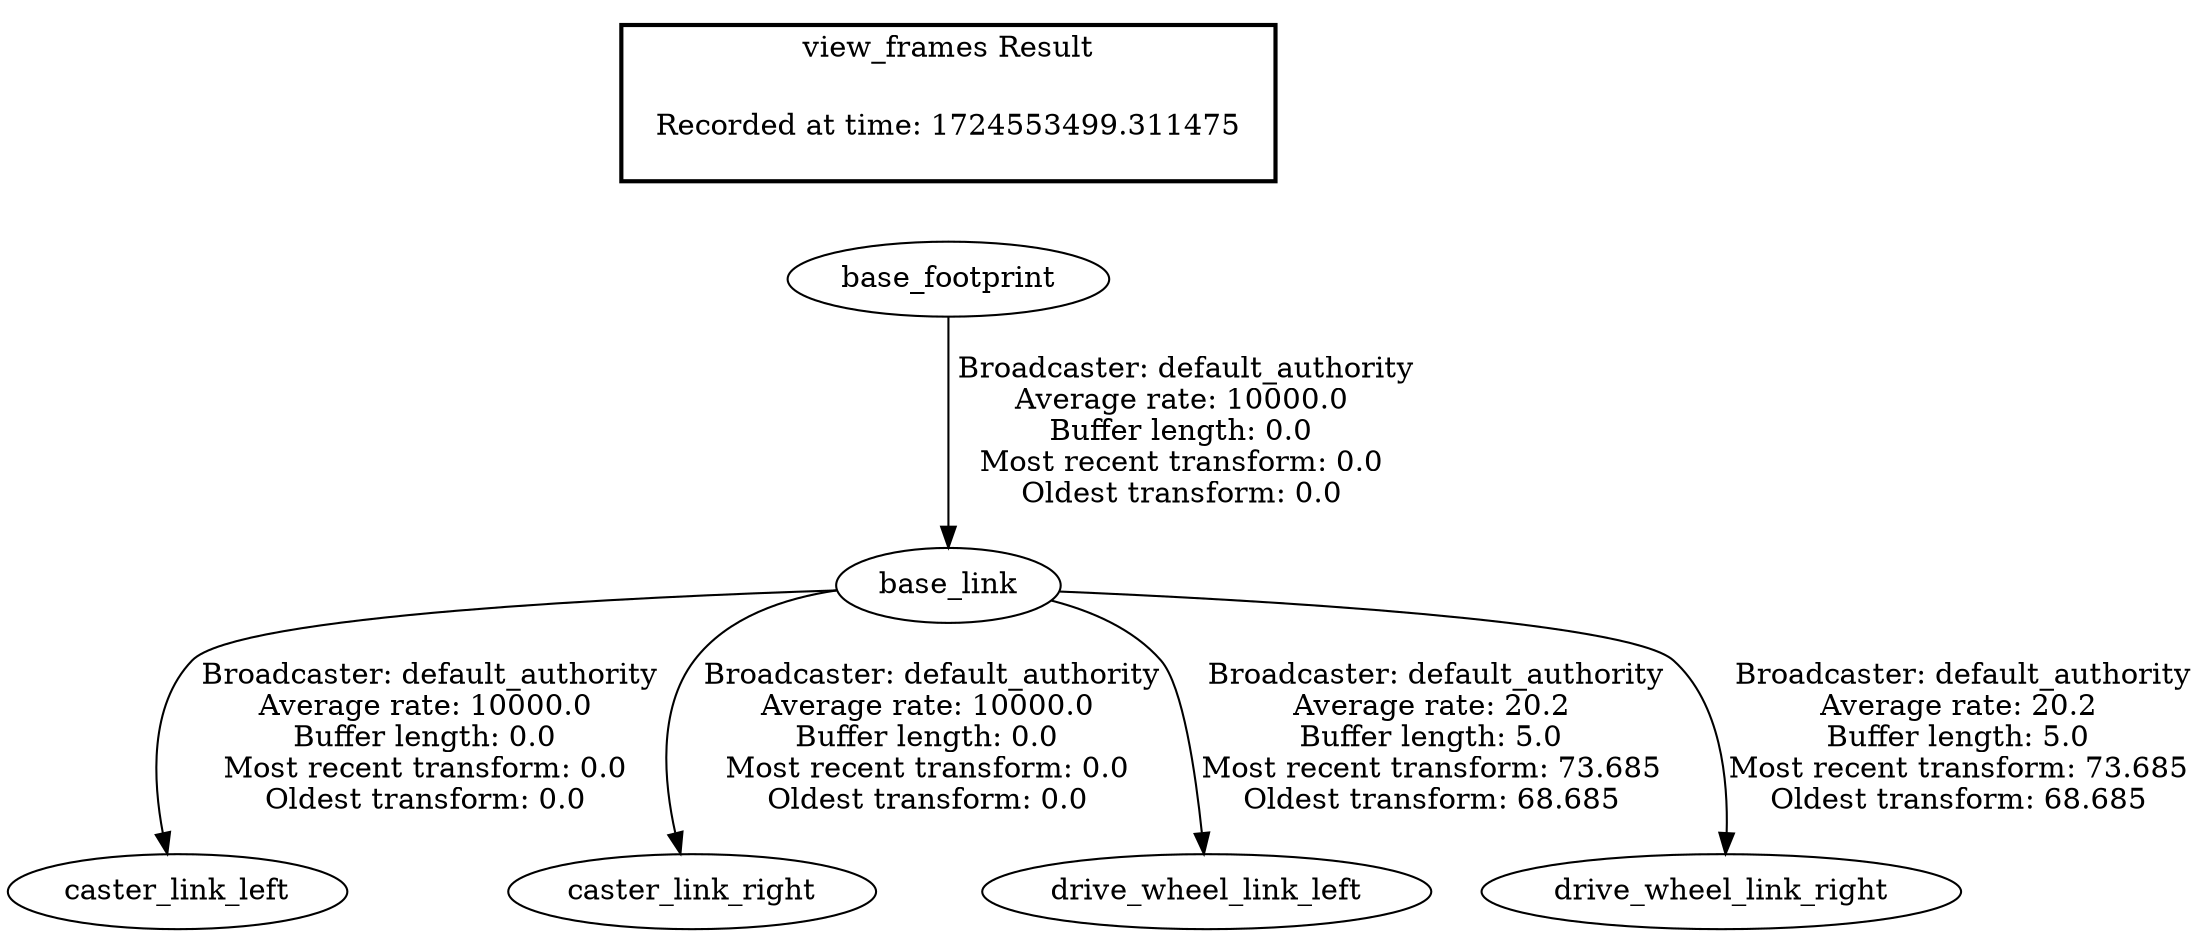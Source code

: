 digraph G {
"base_footprint" -> "base_link"[label=" Broadcaster: default_authority\nAverage rate: 10000.0\nBuffer length: 0.0\nMost recent transform: 0.0\nOldest transform: 0.0\n"];
"base_link" -> "caster_link_left"[label=" Broadcaster: default_authority\nAverage rate: 10000.0\nBuffer length: 0.0\nMost recent transform: 0.0\nOldest transform: 0.0\n"];
"base_link" -> "caster_link_right"[label=" Broadcaster: default_authority\nAverage rate: 10000.0\nBuffer length: 0.0\nMost recent transform: 0.0\nOldest transform: 0.0\n"];
"base_link" -> "drive_wheel_link_left"[label=" Broadcaster: default_authority\nAverage rate: 20.2\nBuffer length: 5.0\nMost recent transform: 73.685\nOldest transform: 68.685\n"];
"base_link" -> "drive_wheel_link_right"[label=" Broadcaster: default_authority\nAverage rate: 20.2\nBuffer length: 5.0\nMost recent transform: 73.685\nOldest transform: 68.685\n"];
edge [style=invis];
 subgraph cluster_legend { style=bold; color=black; label ="view_frames Result";
"Recorded at time: 1724553499.311475"[ shape=plaintext ] ;
}->"base_footprint";
}